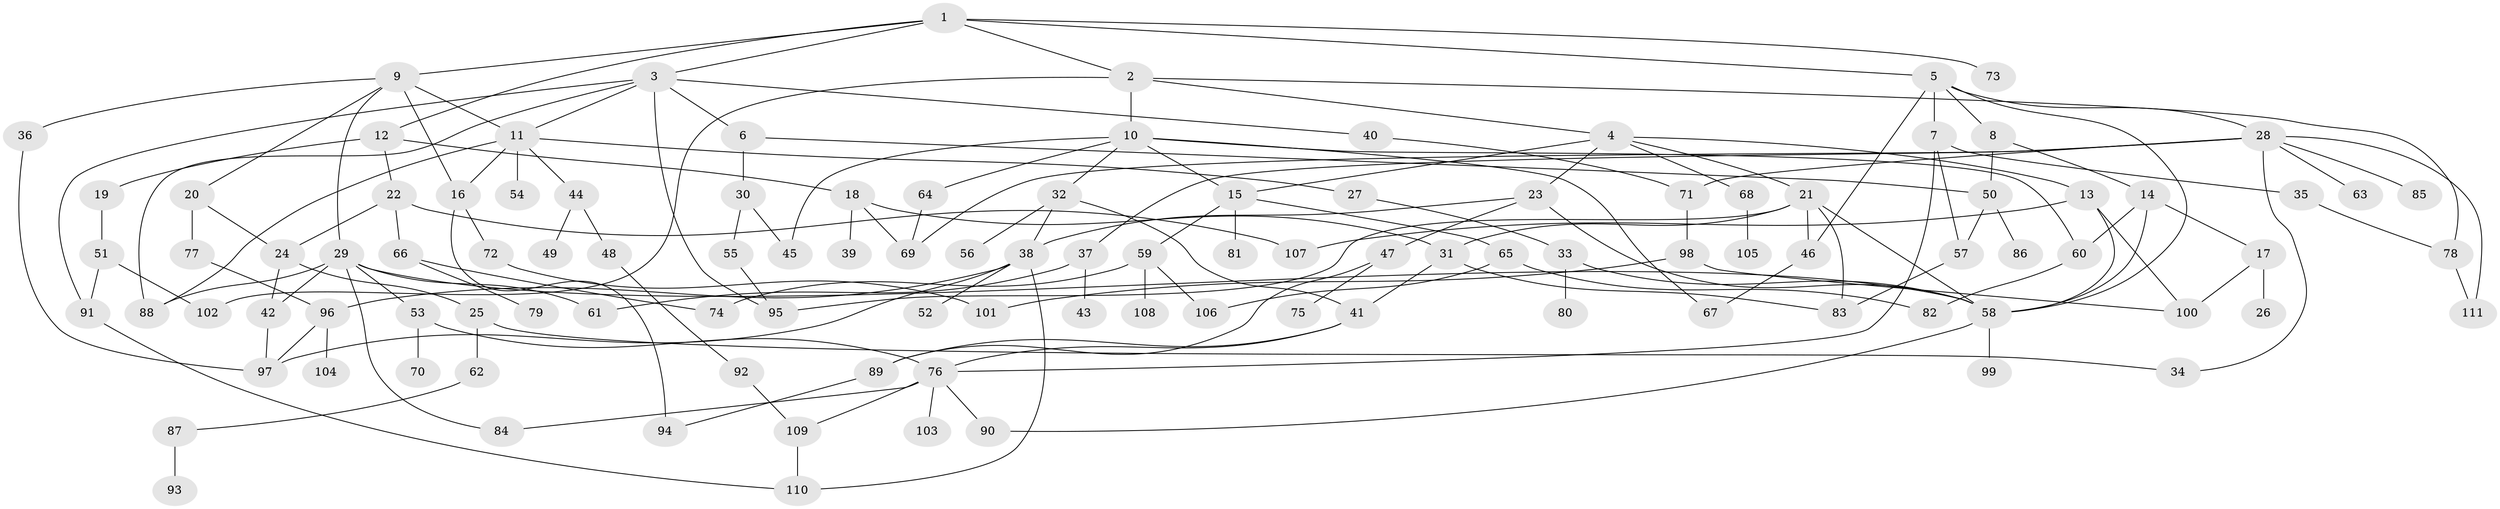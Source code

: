 // coarse degree distribution, {4: 0.18181818181818182, 6: 0.06818181818181818, 2: 0.18181818181818182, 8: 0.045454545454545456, 5: 0.09090909090909091, 1: 0.3409090909090909, 9: 0.022727272727272728, 12: 0.022727272727272728, 3: 0.045454545454545456}
// Generated by graph-tools (version 1.1) at 2025/44/03/04/25 21:44:38]
// undirected, 111 vertices, 165 edges
graph export_dot {
graph [start="1"]
  node [color=gray90,style=filled];
  1;
  2;
  3;
  4;
  5;
  6;
  7;
  8;
  9;
  10;
  11;
  12;
  13;
  14;
  15;
  16;
  17;
  18;
  19;
  20;
  21;
  22;
  23;
  24;
  25;
  26;
  27;
  28;
  29;
  30;
  31;
  32;
  33;
  34;
  35;
  36;
  37;
  38;
  39;
  40;
  41;
  42;
  43;
  44;
  45;
  46;
  47;
  48;
  49;
  50;
  51;
  52;
  53;
  54;
  55;
  56;
  57;
  58;
  59;
  60;
  61;
  62;
  63;
  64;
  65;
  66;
  67;
  68;
  69;
  70;
  71;
  72;
  73;
  74;
  75;
  76;
  77;
  78;
  79;
  80;
  81;
  82;
  83;
  84;
  85;
  86;
  87;
  88;
  89;
  90;
  91;
  92;
  93;
  94;
  95;
  96;
  97;
  98;
  99;
  100;
  101;
  102;
  103;
  104;
  105;
  106;
  107;
  108;
  109;
  110;
  111;
  1 -- 2;
  1 -- 3;
  1 -- 5;
  1 -- 9;
  1 -- 12;
  1 -- 73;
  2 -- 4;
  2 -- 10;
  2 -- 102;
  2 -- 78;
  3 -- 6;
  3 -- 11;
  3 -- 40;
  3 -- 95;
  3 -- 88;
  3 -- 91;
  4 -- 13;
  4 -- 21;
  4 -- 23;
  4 -- 68;
  4 -- 15;
  5 -- 7;
  5 -- 8;
  5 -- 28;
  5 -- 46;
  5 -- 58;
  6 -- 30;
  6 -- 50;
  7 -- 35;
  7 -- 76;
  7 -- 57;
  8 -- 14;
  8 -- 50;
  9 -- 16;
  9 -- 20;
  9 -- 29;
  9 -- 36;
  9 -- 11;
  10 -- 15;
  10 -- 32;
  10 -- 45;
  10 -- 64;
  10 -- 67;
  10 -- 60;
  11 -- 27;
  11 -- 44;
  11 -- 54;
  11 -- 88;
  11 -- 16;
  12 -- 18;
  12 -- 19;
  12 -- 22;
  13 -- 107;
  13 -- 100;
  13 -- 58;
  14 -- 17;
  14 -- 58;
  14 -- 60;
  15 -- 59;
  15 -- 65;
  15 -- 81;
  16 -- 72;
  16 -- 94;
  17 -- 26;
  17 -- 100;
  18 -- 31;
  18 -- 39;
  18 -- 69;
  19 -- 51;
  20 -- 77;
  20 -- 24;
  21 -- 95;
  21 -- 83;
  21 -- 46;
  21 -- 31;
  21 -- 58;
  22 -- 24;
  22 -- 66;
  22 -- 107;
  23 -- 47;
  23 -- 38;
  23 -- 58;
  24 -- 25;
  24 -- 42;
  25 -- 34;
  25 -- 62;
  27 -- 33;
  28 -- 37;
  28 -- 63;
  28 -- 85;
  28 -- 69;
  28 -- 71;
  28 -- 111;
  28 -- 34;
  29 -- 42;
  29 -- 53;
  29 -- 61;
  29 -- 84;
  29 -- 88;
  29 -- 58;
  30 -- 55;
  30 -- 45;
  31 -- 83;
  31 -- 41;
  32 -- 38;
  32 -- 41;
  32 -- 56;
  33 -- 80;
  33 -- 58;
  35 -- 78;
  36 -- 97;
  37 -- 43;
  37 -- 61;
  38 -- 52;
  38 -- 96;
  38 -- 110;
  38 -- 97;
  40 -- 71;
  41 -- 89;
  41 -- 76;
  42 -- 97;
  44 -- 48;
  44 -- 49;
  46 -- 67;
  47 -- 75;
  47 -- 89;
  48 -- 92;
  50 -- 57;
  50 -- 86;
  51 -- 91;
  51 -- 102;
  53 -- 70;
  53 -- 76;
  55 -- 95;
  57 -- 83;
  58 -- 99;
  58 -- 90;
  59 -- 106;
  59 -- 108;
  59 -- 74;
  60 -- 82;
  62 -- 87;
  64 -- 69;
  65 -- 82;
  65 -- 106;
  66 -- 74;
  66 -- 79;
  68 -- 105;
  71 -- 98;
  72 -- 101;
  76 -- 90;
  76 -- 103;
  76 -- 109;
  76 -- 84;
  77 -- 96;
  78 -- 111;
  87 -- 93;
  89 -- 94;
  91 -- 110;
  92 -- 109;
  96 -- 97;
  96 -- 104;
  98 -- 101;
  98 -- 100;
  109 -- 110;
}
